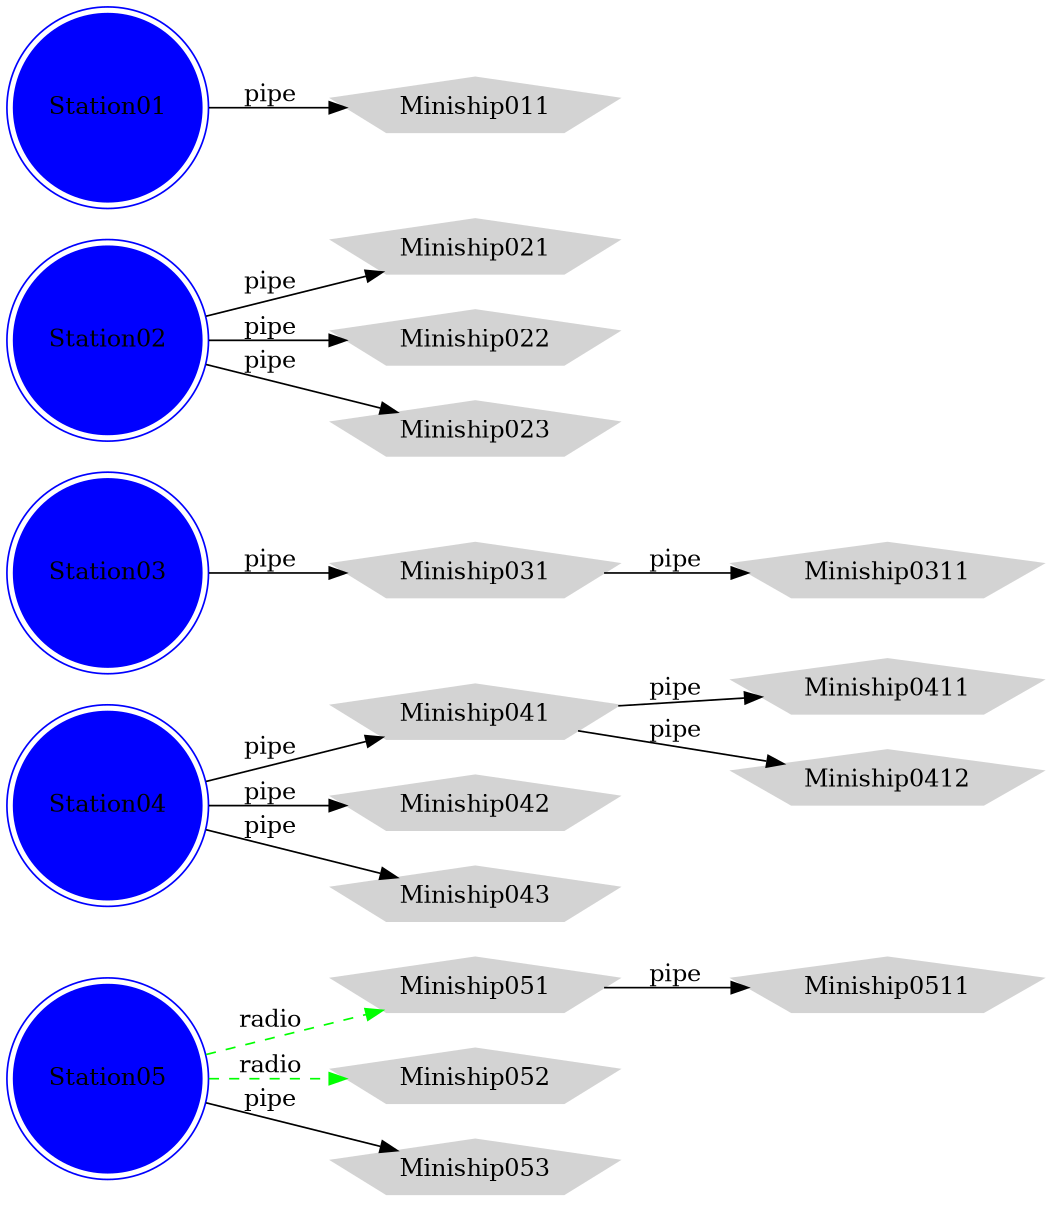 digraph finite_state_machine {
	rankdir=LR;
	size="7,10"


	node [shape = doublecircle color="blue" style=filled]; Station05;
	node [shape = pentagon color="lightgray" ];
	Station05 -> Miniship051 [ label = "radio" color="green" style="dashed"];	
	Miniship051 -> Miniship0511 [ label = "pipe" ];	
	Station05 -> Miniship052 [ label = "radio" color="green" style="dashed"];	
	Station05 -> Miniship053 [ label = "pipe" ];	

	node [shape = doublecircle color="blue"]; Station04;
	node [shape = pentagon color="lightgray"];
	Station04 -> Miniship041 [ label = "pipe" ];	
	Miniship041 -> Miniship0411 [ label = "pipe" ];	
	Miniship041 -> Miniship0412 [ label = "pipe" ];	
	Station04 -> Miniship042 [ label = "pipe" ];	
	Station04 -> Miniship043 [ label = "pipe" ];	


	node [shape = doublecircle color="blue"]; Station03;
	node [shape = pentagon color="lightgray"];
	Station03 -> Miniship031 [ label = "pipe" ];	
	Miniship031 -> Miniship0311 [ label = "pipe" ];	


	node [shape = doublecircle color="blue"]; Station02;
	node [shape = pentagon color="lightgray"];
	Station02 -> Miniship021 [ label = "pipe" ];	
	Station02 -> Miniship022 [ label = "pipe" ];	
	Station02 -> Miniship023 [ label = "pipe" ];	

	
	node [shape = doublecircle color="blue"]; Station01;
	node [shape = pentagon color="lightgray"];
	Station01 -> Miniship011 [ label = "pipe" ];	


}